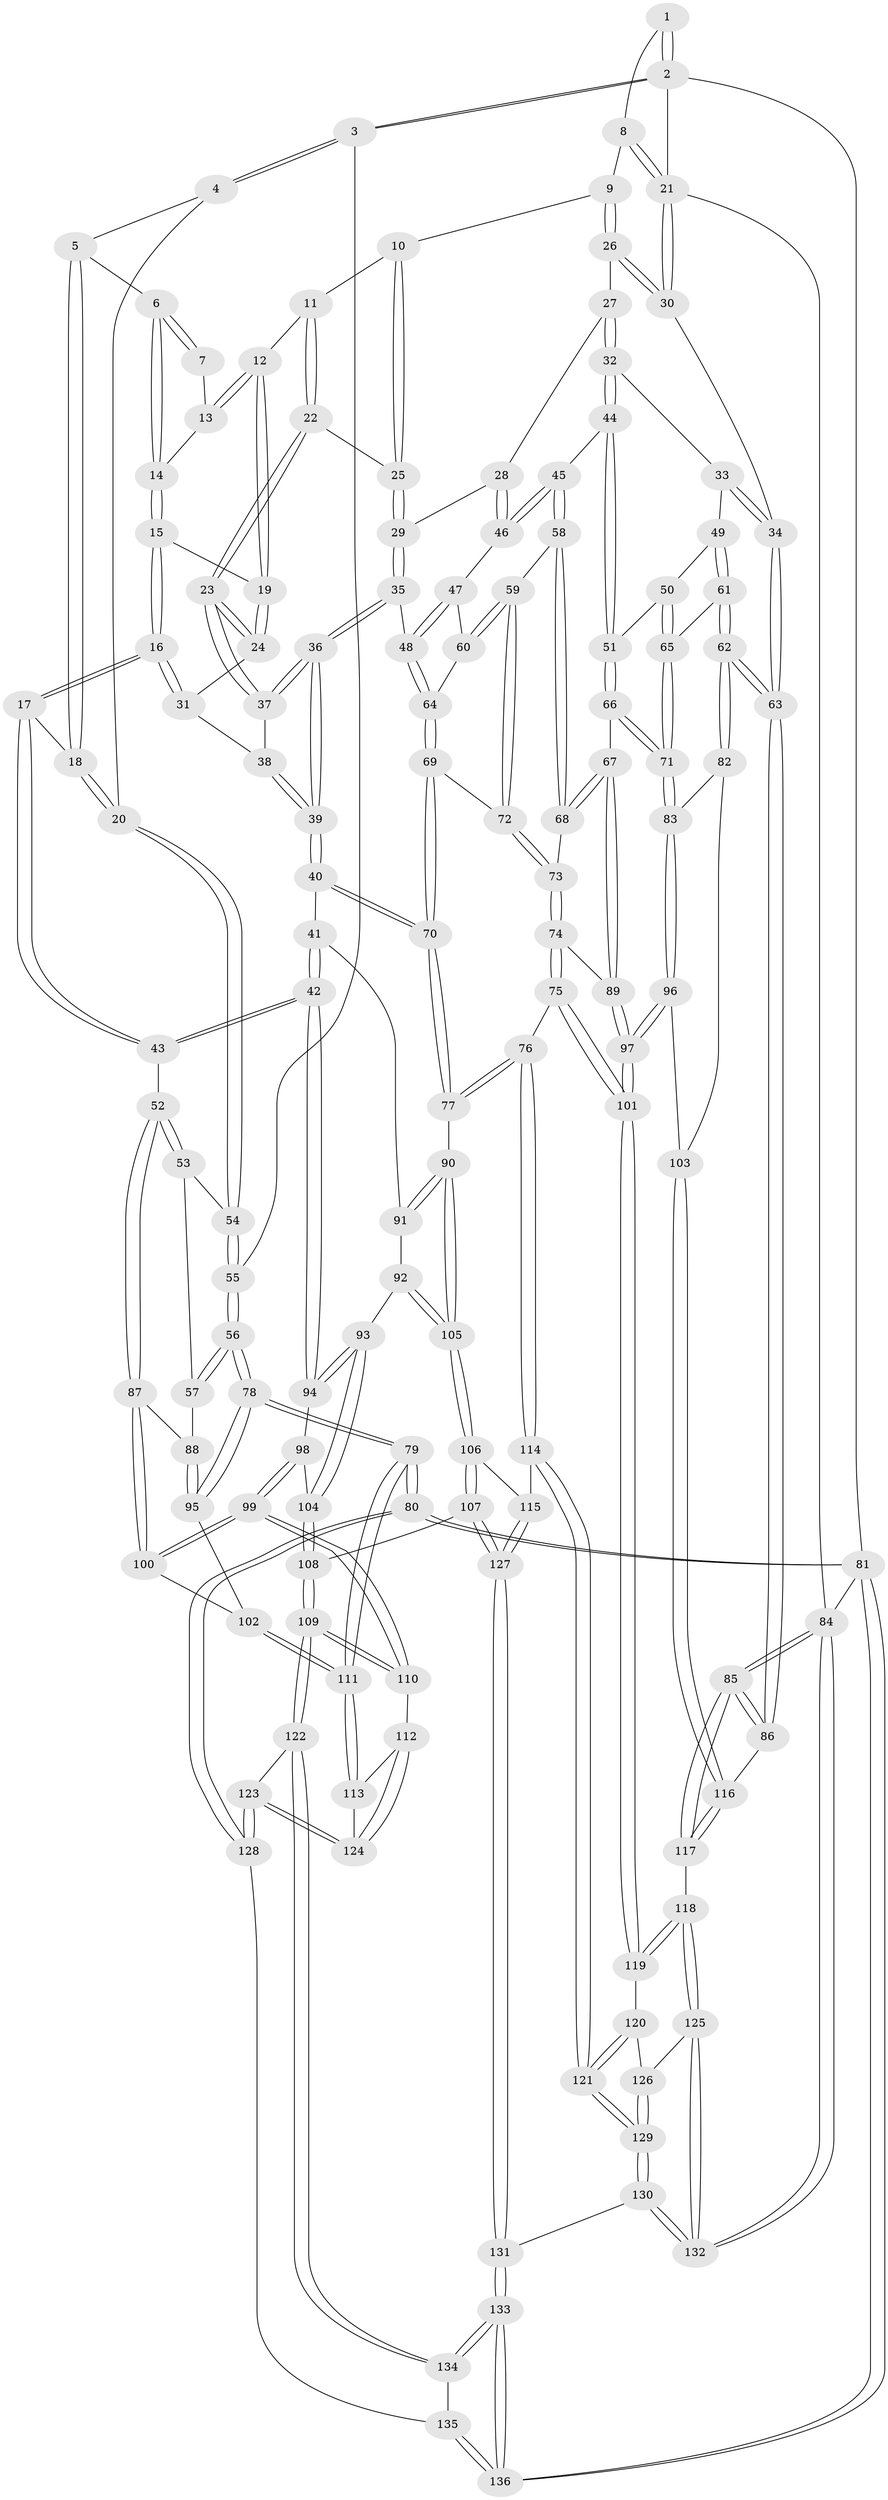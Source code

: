 // coarse degree distribution, {3: 0.325, 2: 0.15, 1: 0.05, 4: 0.15, 5: 0.1, 6: 0.075, 8: 0.125, 7: 0.025}
// Generated by graph-tools (version 1.1) at 2025/05/03/04/25 22:05:30]
// undirected, 136 vertices, 337 edges
graph export_dot {
graph [start="1"]
  node [color=gray90,style=filled];
  1 [pos="+0.33341093254588+0"];
  2 [pos="+0+0"];
  3 [pos="+0+0"];
  4 [pos="+0.12846489086554075+0.08233114556306081"];
  5 [pos="+0.2753610450988776+0.04236587745093391"];
  6 [pos="+0.2760387610443705+0.04184911966140762"];
  7 [pos="+0.3328670791664969+0"];
  8 [pos="+0.6964713332132846+0"];
  9 [pos="+0.7020438355943972+0"];
  10 [pos="+0.6799766680625929+0"];
  11 [pos="+0.4879632811934983+0.10846630484218632"];
  12 [pos="+0.4534104437553032+0.11487794422702777"];
  13 [pos="+0.4074147493036109+0.07179715194746104"];
  14 [pos="+0.3045718643789719+0.07217809447875767"];
  15 [pos="+0.3559248404425261+0.1696111152329854"];
  16 [pos="+0.22938036648065543+0.2585096164871625"];
  17 [pos="+0.20885129843840983+0.26278957407016273"];
  18 [pos="+0.19849368575144732+0.2595050003420764"];
  19 [pos="+0.3767527353117743+0.17247143681150331"];
  20 [pos="+0.180821964571849+0.2588486850212489"];
  21 [pos="+1+0"];
  22 [pos="+0.5050362685855129+0.25292022739319264"];
  23 [pos="+0.463327990797667+0.29704809503665375"];
  24 [pos="+0.42265986520898746+0.25456329719934445"];
  25 [pos="+0.5421718377291485+0.24489230981612067"];
  26 [pos="+0.7179251996763203+0"];
  27 [pos="+0.7447631103824558+0.05551586530198524"];
  28 [pos="+0.6826795921655381+0.26265637730320723"];
  29 [pos="+0.6592908609131949+0.2749850128071352"];
  30 [pos="+1+0.1791688978494238"];
  31 [pos="+0.28961949822242933+0.2798294163374593"];
  32 [pos="+0.9300912261244989+0.23809833447276424"];
  33 [pos="+0.9584206836948566+0.23970773412920063"];
  34 [pos="+1+0.18506622469581155"];
  35 [pos="+0.588959214465403+0.38516579995529754"];
  36 [pos="+0.4609473766590303+0.3771906753900102"];
  37 [pos="+0.4630814552885353+0.3000189365671158"];
  38 [pos="+0.2926016172344197+0.2817751096333511"];
  39 [pos="+0.442476146519222+0.39820549121225257"];
  40 [pos="+0.4250076404635782+0.43161215252799817"];
  41 [pos="+0.40647364659755475+0.44795221735745555"];
  42 [pos="+0.3432254834365188+0.4693286357456098"];
  43 [pos="+0.2993810135651348+0.45805171786528703"];
  44 [pos="+0.8328409859861546+0.3688397620197901"];
  45 [pos="+0.7718807706435117+0.3609559125683479"];
  46 [pos="+0.769121043140302+0.3596414621079899"];
  47 [pos="+0.7162943470611364+0.3893259554045154"];
  48 [pos="+0.6007935048965913+0.39992895294945374"];
  49 [pos="+0.9739863013721839+0.4204709745757432"];
  50 [pos="+0.8536424035528345+0.3880290362975267"];
  51 [pos="+0.8378922306099454+0.3806143914962546"];
  52 [pos="+0.20632079380460833+0.4949599239811667"];
  53 [pos="+0.10530464635022962+0.3332802356702591"];
  54 [pos="+0.10798772056935042+0.2935556862382663"];
  55 [pos="+0+0.15478413753874204"];
  56 [pos="+0+0.5485871122782875"];
  57 [pos="+0.035762773571918316+0.47952580740738854"];
  58 [pos="+0.7342127721158298+0.4563419599042356"];
  59 [pos="+0.699017393710371+0.46766286465028073"];
  60 [pos="+0.6844230028918371+0.4435534204618073"];
  61 [pos="+1+0.4635703603002628"];
  62 [pos="+1+0.5542913533300722"];
  63 [pos="+1+0.5584700110264862"];
  64 [pos="+0.6080859277813434+0.4176685948295532"];
  65 [pos="+0.9369217643016586+0.4720441894283784"];
  66 [pos="+0.8333632272655204+0.503322546184798"];
  67 [pos="+0.8123289395349803+0.5136220205813954"];
  68 [pos="+0.7773305323246611+0.5067947365376039"];
  69 [pos="+0.6103868327377595+0.48978558499426034"];
  70 [pos="+0.5753632777595654+0.5404946832772676"];
  71 [pos="+0.8621880735875957+0.5204394269896049"];
  72 [pos="+0.6856696866489832+0.5026315666381699"];
  73 [pos="+0.7017133518369192+0.5301371350697656"];
  74 [pos="+0.6948060758620763+0.568676914702069"];
  75 [pos="+0.6514188020320362+0.6463691987262413"];
  76 [pos="+0.6127589095233926+0.6529665591728907"];
  77 [pos="+0.5826401810062977+0.6319228211847027"];
  78 [pos="+0+0.7124433227591477"];
  79 [pos="+0+0.9129517013995452"];
  80 [pos="+0+0.9208787546883064"];
  81 [pos="+0+1"];
  82 [pos="+0.957011433893715+0.5885794258089281"];
  83 [pos="+0.9090639770232382+0.5822458515164582"];
  84 [pos="+1+1"];
  85 [pos="+1+0.9197877863467107"];
  86 [pos="+1+0.560554732782039"];
  87 [pos="+0.17251855029565044+0.5331540934338708"];
  88 [pos="+0.09179553606051968+0.5104178426489164"];
  89 [pos="+0.7887082487383589+0.5679313348041906"];
  90 [pos="+0.5160794262085886+0.6370703270042767"];
  91 [pos="+0.4148776163336053+0.4699696956048969"];
  92 [pos="+0.4269883752107895+0.6507542439491791"];
  93 [pos="+0.39161498533551564+0.6396433090261726"];
  94 [pos="+0.33053015832752297+0.6030501664741009"];
  95 [pos="+0.0544812944475727+0.6376689639080119"];
  96 [pos="+0.8185790394870652+0.6817526623894548"];
  97 [pos="+0.7901839111773553+0.6922302614580853"];
  98 [pos="+0.29863407173663997+0.6271752362079535"];
  99 [pos="+0.21191069433448112+0.6571537088980324"];
  100 [pos="+0.1809555664622789+0.6379060379157686"];
  101 [pos="+0.7877627227955544+0.6943574141423928"];
  102 [pos="+0.18091721960784748+0.6379222834206179"];
  103 [pos="+0.9237823278621047+0.7107082987545289"];
  104 [pos="+0.3377506947131788+0.7085594259367802"];
  105 [pos="+0.45177883975397337+0.6670853224494289"];
  106 [pos="+0.4291346867811+0.7549105371082799"];
  107 [pos="+0.3472093089179622+0.814023291293714"];
  108 [pos="+0.3400596630894734+0.8130216341086145"];
  109 [pos="+0.3031017410633705+0.8169364262869684"];
  110 [pos="+0.241706275149653+0.7502206192440144"];
  111 [pos="+0.0602214579973797+0.8005878843341473"];
  112 [pos="+0.16666734494419908+0.7777999647128231"];
  113 [pos="+0.07741408624092425+0.8019889530308165"];
  114 [pos="+0.5917802663658808+0.8157178465790837"];
  115 [pos="+0.5600422052421208+0.812497688805104"];
  116 [pos="+0.9401770726280703+0.7258380154023535"];
  117 [pos="+0.9513047269392453+0.8303289228930139"];
  118 [pos="+0.934025488056175+0.83621668482355"];
  119 [pos="+0.7893192746793829+0.746859360934668"];
  120 [pos="+0.7692589793621162+0.7822017996086524"];
  121 [pos="+0.5991795610825704+0.8266570835673704"];
  122 [pos="+0.2761852965293935+0.8499405785931385"];
  123 [pos="+0.19458759409791623+0.8604024834863356"];
  124 [pos="+0.19267631046401154+0.8592936112277098"];
  125 [pos="+0.887581356629245+0.8924947530864441"];
  126 [pos="+0.7759816089651695+0.862249537757269"];
  127 [pos="+0.4124419708171879+0.8998860005037588"];
  128 [pos="+0.13624315735047166+0.9334594341214618"];
  129 [pos="+0.6393895813482084+1"];
  130 [pos="+0.6269305450786969+1"];
  131 [pos="+0.5057504106171649+1"];
  132 [pos="+0.8329277834451114+1"];
  133 [pos="+0.37604553563855553+1"];
  134 [pos="+0.26442179818316175+0.9175213564667757"];
  135 [pos="+0.17531888514355412+0.9578677376857752"];
  136 [pos="+0.25908589220715295+1"];
  1 -- 2;
  1 -- 2;
  1 -- 8;
  2 -- 3;
  2 -- 3;
  2 -- 21;
  2 -- 81;
  3 -- 4;
  3 -- 4;
  3 -- 55;
  4 -- 5;
  4 -- 20;
  5 -- 6;
  5 -- 18;
  5 -- 18;
  6 -- 7;
  6 -- 7;
  6 -- 14;
  6 -- 14;
  7 -- 13;
  8 -- 9;
  8 -- 21;
  8 -- 21;
  9 -- 10;
  9 -- 26;
  9 -- 26;
  10 -- 11;
  10 -- 25;
  10 -- 25;
  11 -- 12;
  11 -- 22;
  11 -- 22;
  12 -- 13;
  12 -- 13;
  12 -- 19;
  12 -- 19;
  13 -- 14;
  14 -- 15;
  14 -- 15;
  15 -- 16;
  15 -- 16;
  15 -- 19;
  16 -- 17;
  16 -- 17;
  16 -- 31;
  16 -- 31;
  17 -- 18;
  17 -- 43;
  17 -- 43;
  18 -- 20;
  18 -- 20;
  19 -- 24;
  19 -- 24;
  20 -- 54;
  20 -- 54;
  21 -- 30;
  21 -- 30;
  21 -- 84;
  22 -- 23;
  22 -- 23;
  22 -- 25;
  23 -- 24;
  23 -- 24;
  23 -- 37;
  23 -- 37;
  24 -- 31;
  25 -- 29;
  25 -- 29;
  26 -- 27;
  26 -- 30;
  26 -- 30;
  27 -- 28;
  27 -- 32;
  27 -- 32;
  28 -- 29;
  28 -- 46;
  28 -- 46;
  29 -- 35;
  29 -- 35;
  30 -- 34;
  31 -- 38;
  32 -- 33;
  32 -- 44;
  32 -- 44;
  33 -- 34;
  33 -- 34;
  33 -- 49;
  34 -- 63;
  34 -- 63;
  35 -- 36;
  35 -- 36;
  35 -- 48;
  36 -- 37;
  36 -- 37;
  36 -- 39;
  36 -- 39;
  37 -- 38;
  38 -- 39;
  38 -- 39;
  39 -- 40;
  39 -- 40;
  40 -- 41;
  40 -- 70;
  40 -- 70;
  41 -- 42;
  41 -- 42;
  41 -- 91;
  42 -- 43;
  42 -- 43;
  42 -- 94;
  42 -- 94;
  43 -- 52;
  44 -- 45;
  44 -- 51;
  44 -- 51;
  45 -- 46;
  45 -- 46;
  45 -- 58;
  45 -- 58;
  46 -- 47;
  47 -- 48;
  47 -- 48;
  47 -- 60;
  48 -- 64;
  48 -- 64;
  49 -- 50;
  49 -- 61;
  49 -- 61;
  50 -- 51;
  50 -- 65;
  50 -- 65;
  51 -- 66;
  51 -- 66;
  52 -- 53;
  52 -- 53;
  52 -- 87;
  52 -- 87;
  53 -- 54;
  53 -- 57;
  54 -- 55;
  54 -- 55;
  55 -- 56;
  55 -- 56;
  56 -- 57;
  56 -- 57;
  56 -- 78;
  56 -- 78;
  57 -- 88;
  58 -- 59;
  58 -- 68;
  58 -- 68;
  59 -- 60;
  59 -- 60;
  59 -- 72;
  59 -- 72;
  60 -- 64;
  61 -- 62;
  61 -- 62;
  61 -- 65;
  62 -- 63;
  62 -- 63;
  62 -- 82;
  62 -- 82;
  63 -- 86;
  63 -- 86;
  64 -- 69;
  64 -- 69;
  65 -- 71;
  65 -- 71;
  66 -- 67;
  66 -- 71;
  66 -- 71;
  67 -- 68;
  67 -- 68;
  67 -- 89;
  67 -- 89;
  68 -- 73;
  69 -- 70;
  69 -- 70;
  69 -- 72;
  70 -- 77;
  70 -- 77;
  71 -- 83;
  71 -- 83;
  72 -- 73;
  72 -- 73;
  73 -- 74;
  73 -- 74;
  74 -- 75;
  74 -- 75;
  74 -- 89;
  75 -- 76;
  75 -- 101;
  75 -- 101;
  76 -- 77;
  76 -- 77;
  76 -- 114;
  76 -- 114;
  77 -- 90;
  78 -- 79;
  78 -- 79;
  78 -- 95;
  78 -- 95;
  79 -- 80;
  79 -- 80;
  79 -- 111;
  79 -- 111;
  80 -- 81;
  80 -- 81;
  80 -- 128;
  80 -- 128;
  81 -- 136;
  81 -- 136;
  81 -- 84;
  82 -- 83;
  82 -- 103;
  83 -- 96;
  83 -- 96;
  84 -- 85;
  84 -- 85;
  84 -- 132;
  84 -- 132;
  85 -- 86;
  85 -- 86;
  85 -- 117;
  85 -- 117;
  86 -- 116;
  87 -- 88;
  87 -- 100;
  87 -- 100;
  88 -- 95;
  88 -- 95;
  89 -- 97;
  89 -- 97;
  90 -- 91;
  90 -- 91;
  90 -- 105;
  90 -- 105;
  91 -- 92;
  92 -- 93;
  92 -- 105;
  92 -- 105;
  93 -- 94;
  93 -- 94;
  93 -- 104;
  93 -- 104;
  94 -- 98;
  95 -- 102;
  96 -- 97;
  96 -- 97;
  96 -- 103;
  97 -- 101;
  97 -- 101;
  98 -- 99;
  98 -- 99;
  98 -- 104;
  99 -- 100;
  99 -- 100;
  99 -- 110;
  99 -- 110;
  100 -- 102;
  101 -- 119;
  101 -- 119;
  102 -- 111;
  102 -- 111;
  103 -- 116;
  103 -- 116;
  104 -- 108;
  104 -- 108;
  105 -- 106;
  105 -- 106;
  106 -- 107;
  106 -- 107;
  106 -- 115;
  107 -- 108;
  107 -- 127;
  107 -- 127;
  108 -- 109;
  108 -- 109;
  109 -- 110;
  109 -- 110;
  109 -- 122;
  109 -- 122;
  110 -- 112;
  111 -- 113;
  111 -- 113;
  112 -- 113;
  112 -- 124;
  112 -- 124;
  113 -- 124;
  114 -- 115;
  114 -- 121;
  114 -- 121;
  115 -- 127;
  115 -- 127;
  116 -- 117;
  116 -- 117;
  117 -- 118;
  118 -- 119;
  118 -- 119;
  118 -- 125;
  118 -- 125;
  119 -- 120;
  120 -- 121;
  120 -- 121;
  120 -- 126;
  121 -- 129;
  121 -- 129;
  122 -- 123;
  122 -- 134;
  122 -- 134;
  123 -- 124;
  123 -- 124;
  123 -- 128;
  123 -- 128;
  125 -- 126;
  125 -- 132;
  125 -- 132;
  126 -- 129;
  126 -- 129;
  127 -- 131;
  127 -- 131;
  128 -- 135;
  129 -- 130;
  129 -- 130;
  130 -- 131;
  130 -- 132;
  130 -- 132;
  131 -- 133;
  131 -- 133;
  133 -- 134;
  133 -- 134;
  133 -- 136;
  133 -- 136;
  134 -- 135;
  135 -- 136;
  135 -- 136;
}
